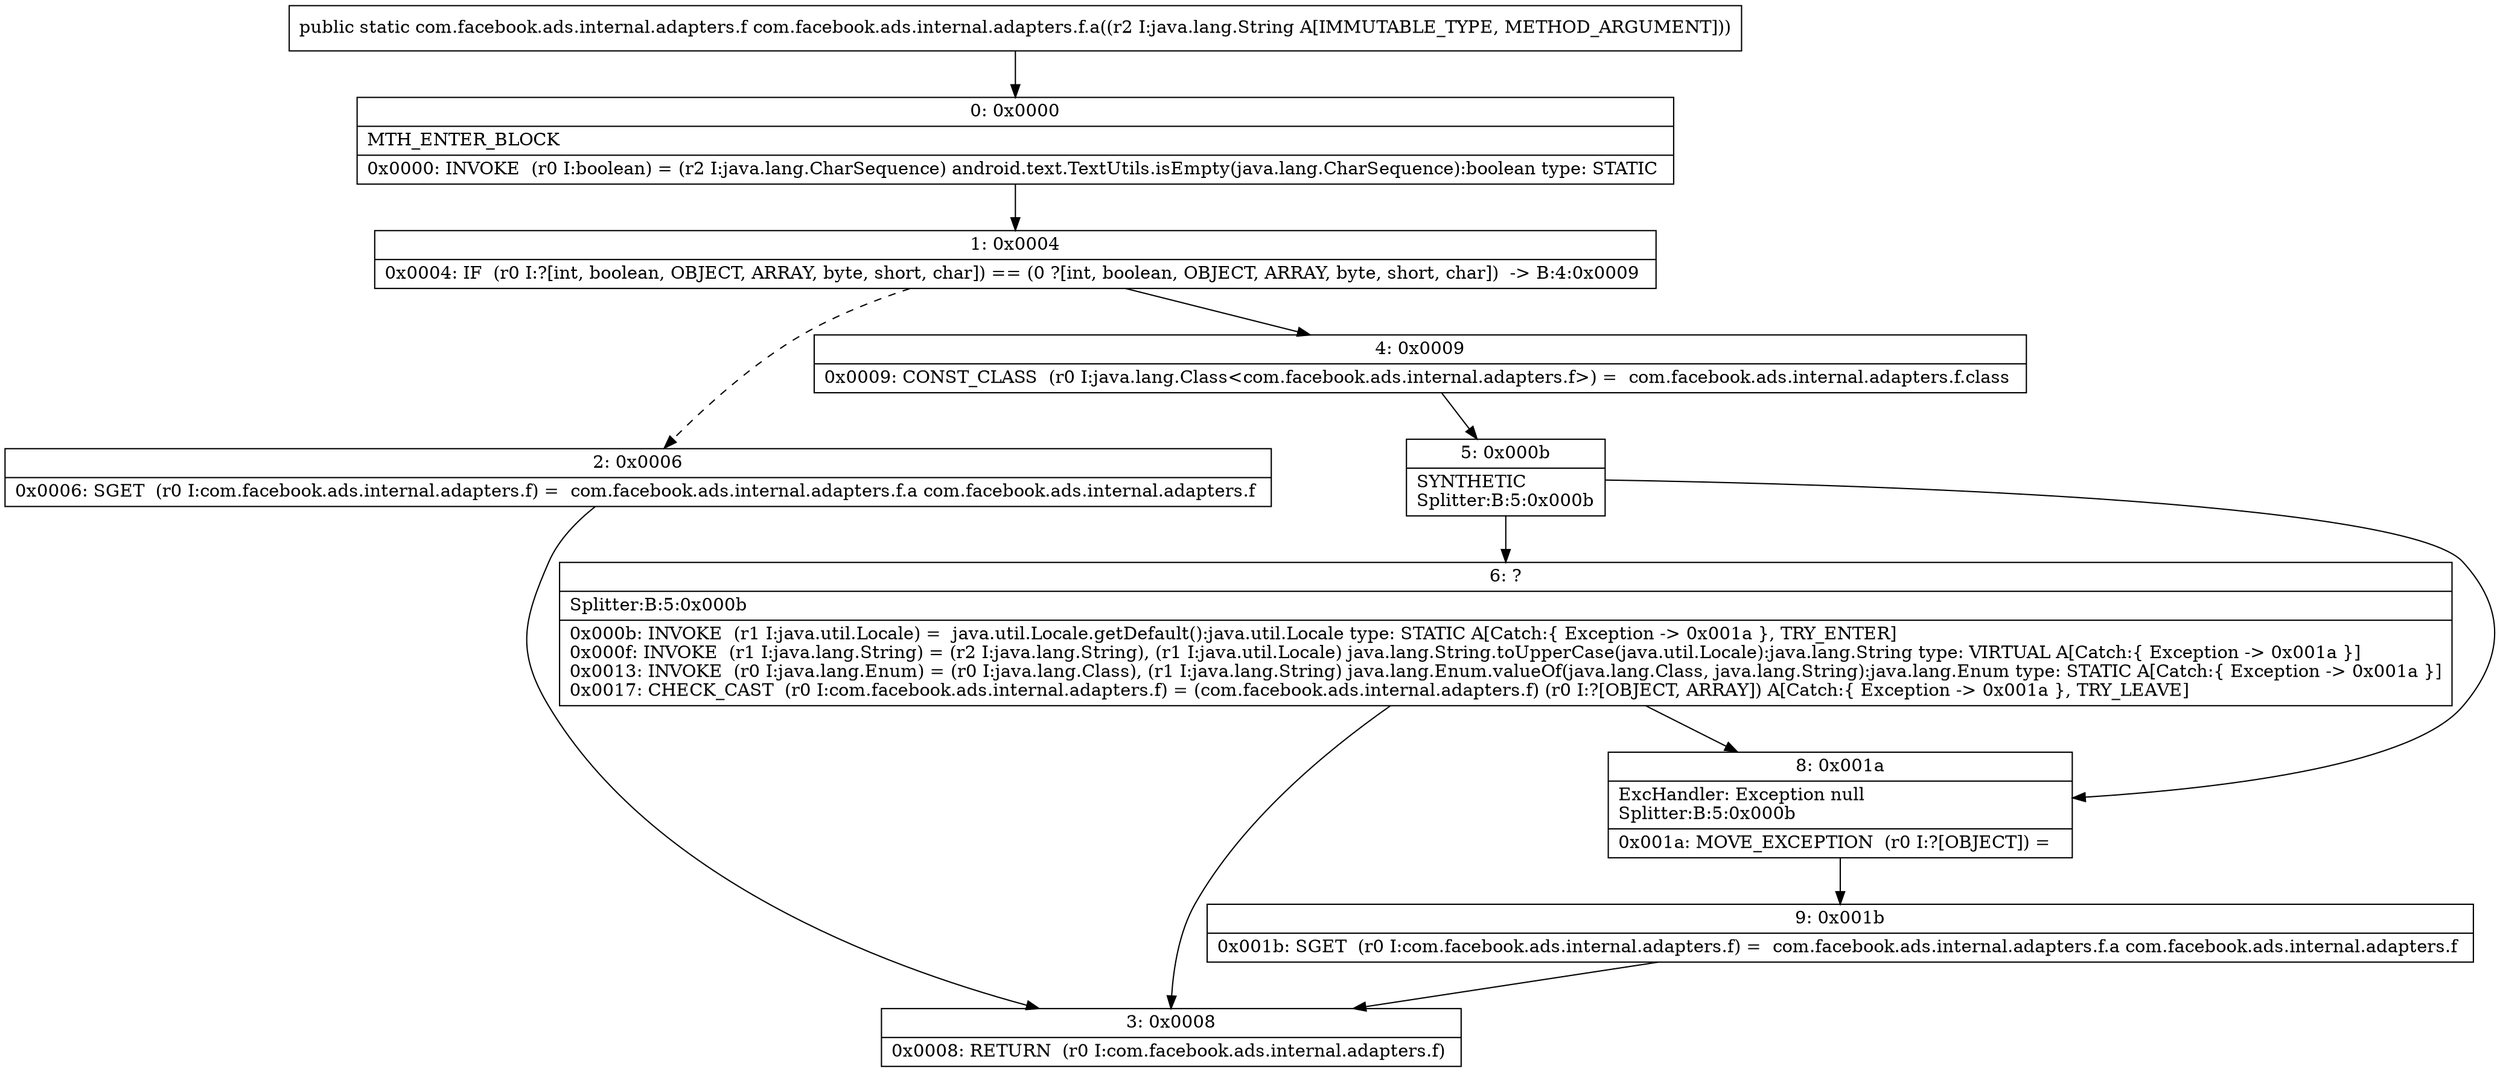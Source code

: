 digraph "CFG forcom.facebook.ads.internal.adapters.f.a(Ljava\/lang\/String;)Lcom\/facebook\/ads\/internal\/adapters\/f;" {
Node_0 [shape=record,label="{0\:\ 0x0000|MTH_ENTER_BLOCK\l|0x0000: INVOKE  (r0 I:boolean) = (r2 I:java.lang.CharSequence) android.text.TextUtils.isEmpty(java.lang.CharSequence):boolean type: STATIC \l}"];
Node_1 [shape=record,label="{1\:\ 0x0004|0x0004: IF  (r0 I:?[int, boolean, OBJECT, ARRAY, byte, short, char]) == (0 ?[int, boolean, OBJECT, ARRAY, byte, short, char])  \-\> B:4:0x0009 \l}"];
Node_2 [shape=record,label="{2\:\ 0x0006|0x0006: SGET  (r0 I:com.facebook.ads.internal.adapters.f) =  com.facebook.ads.internal.adapters.f.a com.facebook.ads.internal.adapters.f \l}"];
Node_3 [shape=record,label="{3\:\ 0x0008|0x0008: RETURN  (r0 I:com.facebook.ads.internal.adapters.f) \l}"];
Node_4 [shape=record,label="{4\:\ 0x0009|0x0009: CONST_CLASS  (r0 I:java.lang.Class\<com.facebook.ads.internal.adapters.f\>) =  com.facebook.ads.internal.adapters.f.class \l}"];
Node_5 [shape=record,label="{5\:\ 0x000b|SYNTHETIC\lSplitter:B:5:0x000b\l}"];
Node_6 [shape=record,label="{6\:\ ?|Splitter:B:5:0x000b\l|0x000b: INVOKE  (r1 I:java.util.Locale) =  java.util.Locale.getDefault():java.util.Locale type: STATIC A[Catch:\{ Exception \-\> 0x001a \}, TRY_ENTER]\l0x000f: INVOKE  (r1 I:java.lang.String) = (r2 I:java.lang.String), (r1 I:java.util.Locale) java.lang.String.toUpperCase(java.util.Locale):java.lang.String type: VIRTUAL A[Catch:\{ Exception \-\> 0x001a \}]\l0x0013: INVOKE  (r0 I:java.lang.Enum) = (r0 I:java.lang.Class), (r1 I:java.lang.String) java.lang.Enum.valueOf(java.lang.Class, java.lang.String):java.lang.Enum type: STATIC A[Catch:\{ Exception \-\> 0x001a \}]\l0x0017: CHECK_CAST  (r0 I:com.facebook.ads.internal.adapters.f) = (com.facebook.ads.internal.adapters.f) (r0 I:?[OBJECT, ARRAY]) A[Catch:\{ Exception \-\> 0x001a \}, TRY_LEAVE]\l}"];
Node_8 [shape=record,label="{8\:\ 0x001a|ExcHandler: Exception null\lSplitter:B:5:0x000b\l|0x001a: MOVE_EXCEPTION  (r0 I:?[OBJECT]) =  \l}"];
Node_9 [shape=record,label="{9\:\ 0x001b|0x001b: SGET  (r0 I:com.facebook.ads.internal.adapters.f) =  com.facebook.ads.internal.adapters.f.a com.facebook.ads.internal.adapters.f \l}"];
MethodNode[shape=record,label="{public static com.facebook.ads.internal.adapters.f com.facebook.ads.internal.adapters.f.a((r2 I:java.lang.String A[IMMUTABLE_TYPE, METHOD_ARGUMENT])) }"];
MethodNode -> Node_0;
Node_0 -> Node_1;
Node_1 -> Node_2[style=dashed];
Node_1 -> Node_4;
Node_2 -> Node_3;
Node_4 -> Node_5;
Node_5 -> Node_6;
Node_5 -> Node_8;
Node_6 -> Node_8;
Node_6 -> Node_3;
Node_8 -> Node_9;
Node_9 -> Node_3;
}

